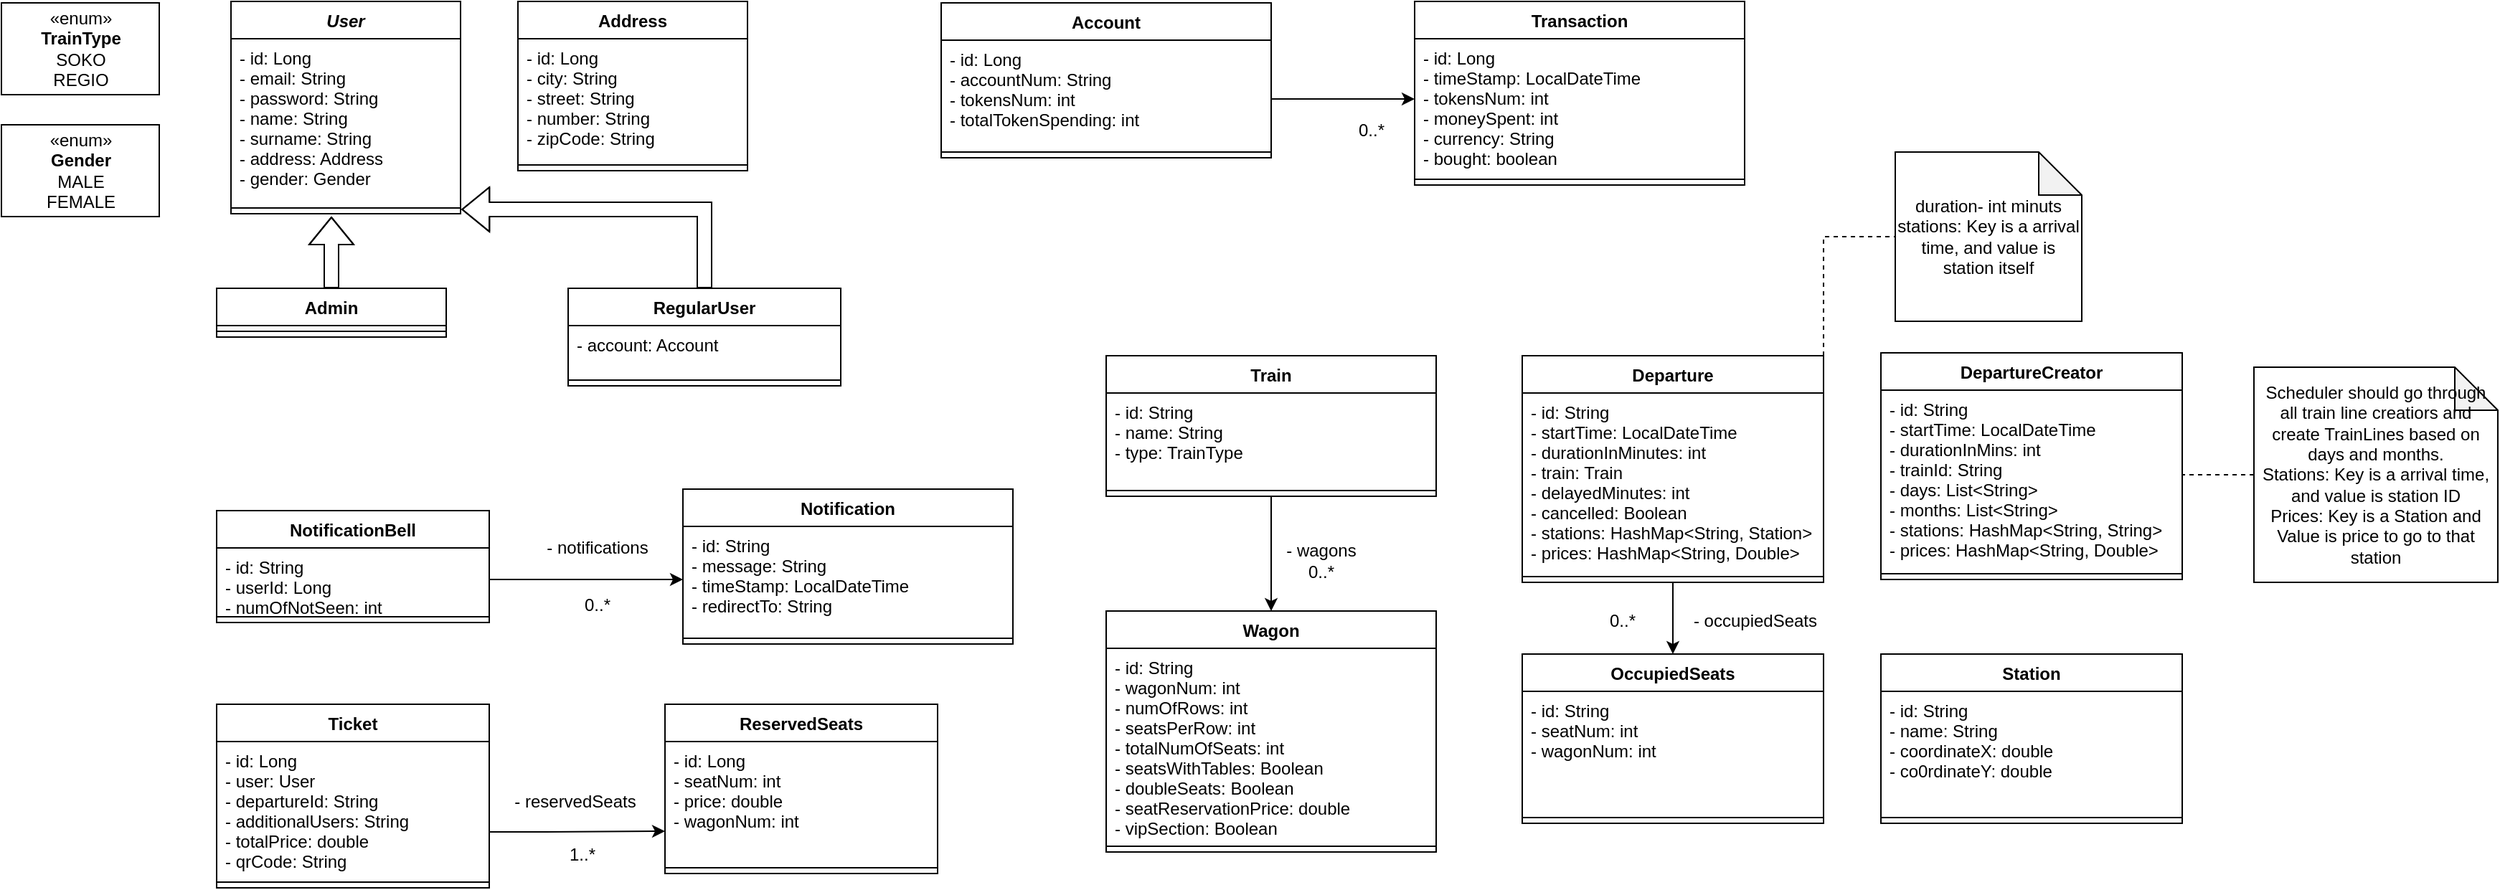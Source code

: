 <mxfile version="21.7.5" type="device">
  <diagram id="QyiR3dw7XH7lVBfc2ZSO" name="Page-1">
    <mxGraphModel dx="1459" dy="877" grid="1" gridSize="10" guides="1" tooltips="1" connect="1" arrows="1" fold="1" page="1" pageScale="1" pageWidth="850" pageHeight="1100" math="0" shadow="0">
      <root>
        <mxCell id="0" />
        <mxCell id="1" parent="0" />
        <mxCell id="7FVc3WeMKuYTPJVrsuWi-1" value="User" style="swimlane;fontStyle=3;align=center;verticalAlign=top;childLayout=stackLayout;horizontal=1;startSize=26;horizontalStack=0;resizeParent=1;resizeParentMax=0;resizeLast=0;collapsible=1;marginBottom=0;movable=0;resizable=0;rotatable=0;deletable=0;editable=0;connectable=0;" parent="1" vertex="1">
          <mxGeometry x="190" y="90" width="160" height="148" as="geometry" />
        </mxCell>
        <mxCell id="7FVc3WeMKuYTPJVrsuWi-2" value="- id: Long&#xa;- email: String&#xa;- password: String&#xa;- name: String&#xa;- surname: String&#xa;- address: Address&#xa;- gender: Gender" style="text;strokeColor=none;fillColor=none;align=left;verticalAlign=top;spacingLeft=4;spacingRight=4;overflow=hidden;rotatable=0;points=[[0,0.5],[1,0.5]];portConstraint=eastwest;" parent="7FVc3WeMKuYTPJVrsuWi-1" vertex="1">
          <mxGeometry y="26" width="160" height="114" as="geometry" />
        </mxCell>
        <mxCell id="7FVc3WeMKuYTPJVrsuWi-3" value="" style="line;strokeWidth=1;fillColor=none;align=left;verticalAlign=middle;spacingTop=-1;spacingLeft=3;spacingRight=3;rotatable=0;labelPosition=right;points=[];portConstraint=eastwest;strokeColor=inherit;" parent="7FVc3WeMKuYTPJVrsuWi-1" vertex="1">
          <mxGeometry y="140" width="160" height="8" as="geometry" />
        </mxCell>
        <mxCell id="7FVc3WeMKuYTPJVrsuWi-6" value="Address" style="swimlane;fontStyle=1;align=center;verticalAlign=top;childLayout=stackLayout;horizontal=1;startSize=26;horizontalStack=0;resizeParent=1;resizeParentMax=0;resizeLast=0;collapsible=1;marginBottom=0;movable=0;resizable=0;rotatable=0;deletable=0;editable=0;connectable=0;" parent="1" vertex="1">
          <mxGeometry x="390" y="90" width="160" height="118" as="geometry" />
        </mxCell>
        <mxCell id="7FVc3WeMKuYTPJVrsuWi-7" value="- id: Long&#xa;- city: String&#xa;- street: String&#xa;- number: String&#xa;- zipCode: String" style="text;strokeColor=none;fillColor=none;align=left;verticalAlign=top;spacingLeft=4;spacingRight=4;overflow=hidden;rotatable=0;points=[[0,0.5],[1,0.5]];portConstraint=eastwest;" parent="7FVc3WeMKuYTPJVrsuWi-6" vertex="1">
          <mxGeometry y="26" width="160" height="84" as="geometry" />
        </mxCell>
        <mxCell id="7FVc3WeMKuYTPJVrsuWi-8" value="" style="line;strokeWidth=1;fillColor=none;align=left;verticalAlign=middle;spacingTop=-1;spacingLeft=3;spacingRight=3;rotatable=0;labelPosition=right;points=[];portConstraint=eastwest;strokeColor=inherit;" parent="7FVc3WeMKuYTPJVrsuWi-6" vertex="1">
          <mxGeometry y="110" width="160" height="8" as="geometry" />
        </mxCell>
        <mxCell id="7FVc3WeMKuYTPJVrsuWi-19" style="edgeStyle=orthogonalEdgeStyle;shape=flexArrow;rounded=0;orthogonalLoop=1;jettySize=auto;html=1;exitX=0.5;exitY=0;exitDx=0;exitDy=0;entryX=1.004;entryY=1.044;entryDx=0;entryDy=0;entryPerimeter=0;" parent="1" source="7FVc3WeMKuYTPJVrsuWi-12" target="7FVc3WeMKuYTPJVrsuWi-2" edge="1">
          <mxGeometry relative="1" as="geometry" />
        </mxCell>
        <mxCell id="7FVc3WeMKuYTPJVrsuWi-12" value="RegularUser" style="swimlane;fontStyle=1;align=center;verticalAlign=top;childLayout=stackLayout;horizontal=1;startSize=26;horizontalStack=0;resizeParent=1;resizeParentMax=0;resizeLast=0;collapsible=1;marginBottom=0;movable=1;resizable=1;rotatable=1;deletable=1;editable=1;connectable=1;" parent="1" vertex="1">
          <mxGeometry x="425" y="290" width="190" height="68" as="geometry" />
        </mxCell>
        <mxCell id="7FVc3WeMKuYTPJVrsuWi-13" value="- account: Account&#xa;" style="text;strokeColor=none;fillColor=none;align=left;verticalAlign=top;spacingLeft=4;spacingRight=4;overflow=hidden;rotatable=0;points=[[0,0.5],[1,0.5]];portConstraint=eastwest;" parent="7FVc3WeMKuYTPJVrsuWi-12" vertex="1">
          <mxGeometry y="26" width="190" height="34" as="geometry" />
        </mxCell>
        <mxCell id="7FVc3WeMKuYTPJVrsuWi-14" value="" style="line;strokeWidth=1;fillColor=none;align=left;verticalAlign=middle;spacingTop=-1;spacingLeft=3;spacingRight=3;rotatable=0;labelPosition=right;points=[];portConstraint=eastwest;strokeColor=inherit;" parent="7FVc3WeMKuYTPJVrsuWi-12" vertex="1">
          <mxGeometry y="60" width="190" height="8" as="geometry" />
        </mxCell>
        <mxCell id="7FVc3WeMKuYTPJVrsuWi-18" style="edgeStyle=orthogonalEdgeStyle;rounded=0;orthogonalLoop=1;jettySize=auto;html=1;shape=flexArrow;" parent="1" source="7FVc3WeMKuYTPJVrsuWi-15" edge="1">
          <mxGeometry relative="1" as="geometry">
            <mxPoint x="260" y="240" as="targetPoint" />
          </mxGeometry>
        </mxCell>
        <mxCell id="7FVc3WeMKuYTPJVrsuWi-15" value="Admin" style="swimlane;fontStyle=1;align=center;verticalAlign=top;childLayout=stackLayout;horizontal=1;startSize=26;horizontalStack=0;resizeParent=1;resizeParentMax=0;resizeLast=0;collapsible=1;marginBottom=0;movable=1;resizable=1;rotatable=1;deletable=1;editable=1;connectable=1;" parent="1" vertex="1">
          <mxGeometry x="180" y="290" width="160" height="34" as="geometry" />
        </mxCell>
        <mxCell id="7FVc3WeMKuYTPJVrsuWi-17" value="" style="line;strokeWidth=1;fillColor=none;align=left;verticalAlign=middle;spacingTop=-1;spacingLeft=3;spacingRight=3;rotatable=0;labelPosition=right;points=[];portConstraint=eastwest;strokeColor=inherit;" parent="7FVc3WeMKuYTPJVrsuWi-15" vertex="1">
          <mxGeometry y="26" width="160" height="8" as="geometry" />
        </mxCell>
        <mxCell id="7FVc3WeMKuYTPJVrsuWi-38" style="edgeStyle=orthogonalEdgeStyle;rounded=0;orthogonalLoop=1;jettySize=auto;html=1;exitX=1;exitY=0.5;exitDx=0;exitDy=0;" parent="1" source="7FVc3WeMKuYTPJVrsuWi-30" target="7FVc3WeMKuYTPJVrsuWi-36" edge="1">
          <mxGeometry relative="1" as="geometry">
            <Array as="points">
              <mxPoint x="915" y="158" />
            </Array>
          </mxGeometry>
        </mxCell>
        <mxCell id="7FVc3WeMKuYTPJVrsuWi-29" value="Account" style="swimlane;fontStyle=1;align=center;verticalAlign=top;childLayout=stackLayout;horizontal=1;startSize=26;horizontalStack=0;resizeParent=1;resizeParentMax=0;resizeLast=0;collapsible=1;marginBottom=0;movable=1;resizable=1;rotatable=1;deletable=1;editable=1;connectable=1;" parent="1" vertex="1">
          <mxGeometry x="685" y="91" width="230" height="108" as="geometry" />
        </mxCell>
        <mxCell id="7FVc3WeMKuYTPJVrsuWi-30" value="- id: Long&#xa;- accountNum: String&#xa;- tokensNum: int&#xa;- totalTokenSpending: int" style="text;strokeColor=none;fillColor=none;align=left;verticalAlign=top;spacingLeft=4;spacingRight=4;overflow=hidden;rotatable=0;points=[[0,0.5],[1,0.5]];portConstraint=eastwest;" parent="7FVc3WeMKuYTPJVrsuWi-29" vertex="1">
          <mxGeometry y="26" width="230" height="74" as="geometry" />
        </mxCell>
        <mxCell id="7FVc3WeMKuYTPJVrsuWi-31" value="" style="line;strokeWidth=1;fillColor=none;align=left;verticalAlign=middle;spacingTop=-1;spacingLeft=3;spacingRight=3;rotatable=0;labelPosition=right;points=[];portConstraint=eastwest;strokeColor=inherit;" parent="7FVc3WeMKuYTPJVrsuWi-29" vertex="1">
          <mxGeometry y="100" width="230" height="8" as="geometry" />
        </mxCell>
        <mxCell id="7FVc3WeMKuYTPJVrsuWi-35" value="Transaction" style="swimlane;fontStyle=1;align=center;verticalAlign=top;childLayout=stackLayout;horizontal=1;startSize=26;horizontalStack=0;resizeParent=1;resizeParentMax=0;resizeLast=0;collapsible=1;marginBottom=0;movable=1;resizable=1;rotatable=1;deletable=1;editable=1;connectable=1;" parent="1" vertex="1">
          <mxGeometry x="1015" y="90" width="230" height="128" as="geometry" />
        </mxCell>
        <mxCell id="7FVc3WeMKuYTPJVrsuWi-36" value="- id: Long&#xa;- timeStamp: LocalDateTime&#xa;- tokensNum: int&#xa;- moneySpent: int&#xa;- currency: String&#xa;- bought: boolean" style="text;strokeColor=none;fillColor=none;align=left;verticalAlign=top;spacingLeft=4;spacingRight=4;overflow=hidden;rotatable=0;points=[[0,0.5],[1,0.5]];portConstraint=eastwest;" parent="7FVc3WeMKuYTPJVrsuWi-35" vertex="1">
          <mxGeometry y="26" width="230" height="94" as="geometry" />
        </mxCell>
        <mxCell id="7FVc3WeMKuYTPJVrsuWi-37" value="" style="line;strokeWidth=1;fillColor=none;align=left;verticalAlign=middle;spacingTop=-1;spacingLeft=3;spacingRight=3;rotatable=0;labelPosition=right;points=[];portConstraint=eastwest;strokeColor=inherit;" parent="7FVc3WeMKuYTPJVrsuWi-35" vertex="1">
          <mxGeometry y="120" width="230" height="8" as="geometry" />
        </mxCell>
        <mxCell id="7FVc3WeMKuYTPJVrsuWi-39" value="0..*" style="text;html=1;strokeColor=none;fillColor=none;align=center;verticalAlign=middle;whiteSpace=wrap;rounded=0;" parent="1" vertex="1">
          <mxGeometry x="955" y="165" width="60" height="30" as="geometry" />
        </mxCell>
        <mxCell id="7FVc3WeMKuYTPJVrsuWi-52" style="edgeStyle=orthogonalEdgeStyle;rounded=0;orthogonalLoop=1;jettySize=auto;html=1;" parent="1" source="7FVc3WeMKuYTPJVrsuWi-43" target="7FVc3WeMKuYTPJVrsuWi-46" edge="1">
          <mxGeometry relative="1" as="geometry" />
        </mxCell>
        <mxCell id="7FVc3WeMKuYTPJVrsuWi-43" value="Train" style="swimlane;fontStyle=1;align=center;verticalAlign=top;childLayout=stackLayout;horizontal=1;startSize=26;horizontalStack=0;resizeParent=1;resizeParentMax=0;resizeLast=0;collapsible=1;marginBottom=0;movable=1;resizable=1;rotatable=1;deletable=1;editable=1;connectable=1;" parent="1" vertex="1">
          <mxGeometry x="800" y="337" width="230" height="98" as="geometry" />
        </mxCell>
        <mxCell id="7FVc3WeMKuYTPJVrsuWi-44" value="- id: String&#xa;- name: String&#xa;- type: TrainType" style="text;strokeColor=none;fillColor=none;align=left;verticalAlign=top;spacingLeft=4;spacingRight=4;overflow=hidden;rotatable=0;points=[[0,0.5],[1,0.5]];portConstraint=eastwest;" parent="7FVc3WeMKuYTPJVrsuWi-43" vertex="1">
          <mxGeometry y="26" width="230" height="64" as="geometry" />
        </mxCell>
        <mxCell id="7FVc3WeMKuYTPJVrsuWi-45" value="" style="line;strokeWidth=1;fillColor=none;align=left;verticalAlign=middle;spacingTop=-1;spacingLeft=3;spacingRight=3;rotatable=0;labelPosition=right;points=[];portConstraint=eastwest;strokeColor=inherit;" parent="7FVc3WeMKuYTPJVrsuWi-43" vertex="1">
          <mxGeometry y="90" width="230" height="8" as="geometry" />
        </mxCell>
        <mxCell id="7FVc3WeMKuYTPJVrsuWi-46" value="Wagon" style="swimlane;fontStyle=1;align=center;verticalAlign=top;childLayout=stackLayout;horizontal=1;startSize=26;horizontalStack=0;resizeParent=1;resizeParentMax=0;resizeLast=0;collapsible=1;marginBottom=0;movable=1;resizable=1;rotatable=1;deletable=1;editable=1;connectable=1;" parent="1" vertex="1">
          <mxGeometry x="800" y="515" width="230" height="168" as="geometry" />
        </mxCell>
        <mxCell id="7FVc3WeMKuYTPJVrsuWi-47" value="- id: String&#xa;- wagonNum: int&#xa;- numOfRows: int&#xa;- seatsPerRow: int&#xa;- totalNumOfSeats: int&#xa;- seatsWithTables: Boolean&#xa;- doubleSeats: Boolean&#xa;- seatReservationPrice: double&#xa;- vipSection: Boolean" style="text;strokeColor=none;fillColor=none;align=left;verticalAlign=top;spacingLeft=4;spacingRight=4;overflow=hidden;rotatable=0;points=[[0,0.5],[1,0.5]];portConstraint=eastwest;" parent="7FVc3WeMKuYTPJVrsuWi-46" vertex="1">
          <mxGeometry y="26" width="230" height="134" as="geometry" />
        </mxCell>
        <mxCell id="7FVc3WeMKuYTPJVrsuWi-48" value="" style="line;strokeWidth=1;fillColor=none;align=left;verticalAlign=middle;spacingTop=-1;spacingLeft=3;spacingRight=3;rotatable=0;labelPosition=right;points=[];portConstraint=eastwest;strokeColor=inherit;" parent="7FVc3WeMKuYTPJVrsuWi-46" vertex="1">
          <mxGeometry y="160" width="230" height="8" as="geometry" />
        </mxCell>
        <mxCell id="7FVc3WeMKuYTPJVrsuWi-51" value="«enum»&lt;br&gt;&lt;b&gt;TrainType&lt;br&gt;&lt;/b&gt;SOKO&lt;br&gt;REGIO" style="html=1;" parent="1" vertex="1">
          <mxGeometry x="30" y="91" width="110" height="64" as="geometry" />
        </mxCell>
        <mxCell id="7FVc3WeMKuYTPJVrsuWi-54" value="- wagons&lt;br&gt;0..*" style="text;html=1;strokeColor=none;fillColor=none;align=center;verticalAlign=middle;whiteSpace=wrap;rounded=0;" parent="1" vertex="1">
          <mxGeometry x="920" y="465" width="60" height="30" as="geometry" />
        </mxCell>
        <mxCell id="7FVc3WeMKuYTPJVrsuWi-55" value="Station" style="swimlane;fontStyle=1;align=center;verticalAlign=top;childLayout=stackLayout;horizontal=1;startSize=26;horizontalStack=0;resizeParent=1;resizeParentMax=0;resizeLast=0;collapsible=1;marginBottom=0;movable=1;resizable=1;rotatable=1;deletable=1;editable=1;connectable=1;" parent="1" vertex="1">
          <mxGeometry x="1340" y="545" width="210" height="118" as="geometry" />
        </mxCell>
        <mxCell id="7FVc3WeMKuYTPJVrsuWi-56" value="- id: String&#xa;- name: String&#xa;- coordinateX: double&#xa;- co0rdinateY: double" style="text;strokeColor=none;fillColor=none;align=left;verticalAlign=top;spacingLeft=4;spacingRight=4;overflow=hidden;rotatable=0;points=[[0,0.5],[1,0.5]];portConstraint=eastwest;" parent="7FVc3WeMKuYTPJVrsuWi-55" vertex="1">
          <mxGeometry y="26" width="210" height="84" as="geometry" />
        </mxCell>
        <mxCell id="7FVc3WeMKuYTPJVrsuWi-57" value="" style="line;strokeWidth=1;fillColor=none;align=left;verticalAlign=middle;spacingTop=-1;spacingLeft=3;spacingRight=3;rotatable=0;labelPosition=right;points=[];portConstraint=eastwest;strokeColor=inherit;" parent="7FVc3WeMKuYTPJVrsuWi-55" vertex="1">
          <mxGeometry y="110" width="210" height="8" as="geometry" />
        </mxCell>
        <mxCell id="7FVc3WeMKuYTPJVrsuWi-64" style="edgeStyle=orthogonalEdgeStyle;rounded=0;orthogonalLoop=1;jettySize=auto;html=1;exitX=1;exitY=0;exitDx=0;exitDy=0;entryX=0;entryY=0.5;entryDx=0;entryDy=0;entryPerimeter=0;dashed=1;endArrow=none;endFill=0;" parent="1" source="7FVc3WeMKuYTPJVrsuWi-58" target="7FVc3WeMKuYTPJVrsuWi-63" edge="1">
          <mxGeometry relative="1" as="geometry" />
        </mxCell>
        <mxCell id="7FVc3WeMKuYTPJVrsuWi-117" style="edgeStyle=orthogonalEdgeStyle;rounded=0;orthogonalLoop=1;jettySize=auto;html=1;endArrow=classic;endFill=1;" parent="1" source="7FVc3WeMKuYTPJVrsuWi-58" target="7FVc3WeMKuYTPJVrsuWi-114" edge="1">
          <mxGeometry relative="1" as="geometry" />
        </mxCell>
        <mxCell id="7FVc3WeMKuYTPJVrsuWi-58" value="Departure" style="swimlane;fontStyle=1;align=center;verticalAlign=top;childLayout=stackLayout;horizontal=1;startSize=26;horizontalStack=0;resizeParent=1;resizeParentMax=0;resizeLast=0;collapsible=1;marginBottom=0;movable=1;resizable=1;rotatable=1;deletable=1;editable=1;connectable=1;" parent="1" vertex="1">
          <mxGeometry x="1090" y="337" width="210" height="158" as="geometry" />
        </mxCell>
        <mxCell id="7FVc3WeMKuYTPJVrsuWi-59" value="- id: String&#xa;- startTime: LocalDateTime&#xa;- durationInMinutes: int&#xa;- train: Train&#xa;- delayedMinutes: int&#xa;- cancelled: Boolean&#xa;- stations: HashMap&lt;String, Station&gt;&#xa;- prices: HashMap&lt;String, Double&gt;&#xa;&#xa;" style="text;strokeColor=none;fillColor=none;align=left;verticalAlign=top;spacingLeft=4;spacingRight=4;overflow=hidden;rotatable=0;points=[[0,0.5],[1,0.5]];portConstraint=eastwest;" parent="7FVc3WeMKuYTPJVrsuWi-58" vertex="1">
          <mxGeometry y="26" width="210" height="124" as="geometry" />
        </mxCell>
        <mxCell id="7FVc3WeMKuYTPJVrsuWi-60" value="" style="line;strokeWidth=1;fillColor=none;align=left;verticalAlign=middle;spacingTop=-1;spacingLeft=3;spacingRight=3;rotatable=0;labelPosition=right;points=[];portConstraint=eastwest;strokeColor=inherit;" parent="7FVc3WeMKuYTPJVrsuWi-58" vertex="1">
          <mxGeometry y="150" width="210" height="8" as="geometry" />
        </mxCell>
        <mxCell id="7FVc3WeMKuYTPJVrsuWi-63" value="duration- int minuts&lt;br&gt;stations: Key is a arrival time, and value is station itself" style="shape=note;whiteSpace=wrap;html=1;backgroundOutline=1;darkOpacity=0.05;" parent="1" vertex="1">
          <mxGeometry x="1350" y="195" width="130" height="118" as="geometry" />
        </mxCell>
        <mxCell id="7FVc3WeMKuYTPJVrsuWi-65" value="DepartureCreator" style="swimlane;fontStyle=1;align=center;verticalAlign=top;childLayout=stackLayout;horizontal=1;startSize=26;horizontalStack=0;resizeParent=1;resizeParentMax=0;resizeLast=0;collapsible=1;marginBottom=0;movable=1;resizable=1;rotatable=1;deletable=1;editable=1;connectable=1;" parent="1" vertex="1">
          <mxGeometry x="1340" y="335" width="210" height="158" as="geometry" />
        </mxCell>
        <mxCell id="7FVc3WeMKuYTPJVrsuWi-66" value="- id: String&#xa;- startTime: LocalDateTime&#xa;- durationInMins: int&#xa;- trainId: String&#xa;- days: List&lt;String&gt;&#xa;- months: List&lt;String&gt;&#xa;- stations: HashMap&lt;String, String&gt;&#xa;- prices: HashMap&lt;String, Double&gt;" style="text;strokeColor=none;fillColor=none;align=left;verticalAlign=top;spacingLeft=4;spacingRight=4;overflow=hidden;rotatable=0;points=[[0,0.5],[1,0.5]];portConstraint=eastwest;" parent="7FVc3WeMKuYTPJVrsuWi-65" vertex="1">
          <mxGeometry y="26" width="210" height="124" as="geometry" />
        </mxCell>
        <mxCell id="7FVc3WeMKuYTPJVrsuWi-67" value="" style="line;strokeWidth=1;fillColor=none;align=left;verticalAlign=middle;spacingTop=-1;spacingLeft=3;spacingRight=3;rotatable=0;labelPosition=right;points=[];portConstraint=eastwest;strokeColor=inherit;" parent="7FVc3WeMKuYTPJVrsuWi-65" vertex="1">
          <mxGeometry y="150" width="210" height="8" as="geometry" />
        </mxCell>
        <mxCell id="7FVc3WeMKuYTPJVrsuWi-107" style="edgeStyle=orthogonalEdgeStyle;rounded=0;orthogonalLoop=1;jettySize=auto;html=1;endArrow=none;endFill=0;dashed=1;" parent="1" source="7FVc3WeMKuYTPJVrsuWi-68" edge="1">
          <mxGeometry relative="1" as="geometry">
            <mxPoint x="1550" y="420" as="targetPoint" />
          </mxGeometry>
        </mxCell>
        <mxCell id="7FVc3WeMKuYTPJVrsuWi-68" value="Scheduler should go through all train line creatiors and create TrainLines based on days and months.&lt;br&gt;Stations: Key is a arrival time, and value is station ID&lt;br&gt;Prices: Key is a Station and Value is price to go to that station" style="shape=note;whiteSpace=wrap;html=1;backgroundOutline=1;darkOpacity=0.05;" parent="1" vertex="1">
          <mxGeometry x="1600" y="345" width="170" height="150" as="geometry" />
        </mxCell>
        <mxCell id="7FVc3WeMKuYTPJVrsuWi-84" value="Notification" style="swimlane;fontStyle=1;align=center;verticalAlign=top;childLayout=stackLayout;horizontal=1;startSize=26;horizontalStack=0;resizeParent=1;resizeParentMax=0;resizeLast=0;collapsible=1;marginBottom=0;movable=1;resizable=1;rotatable=1;deletable=1;editable=1;connectable=1;" parent="1" vertex="1">
          <mxGeometry x="505" y="430" width="230" height="108" as="geometry" />
        </mxCell>
        <mxCell id="7FVc3WeMKuYTPJVrsuWi-85" value="- id: String&#xa;- message: String&#xa;- timeStamp: LocalDateTime&#xa;- redirectTo: String" style="text;strokeColor=none;fillColor=none;align=left;verticalAlign=top;spacingLeft=4;spacingRight=4;overflow=hidden;rotatable=0;points=[[0,0.5],[1,0.5]];portConstraint=eastwest;" parent="7FVc3WeMKuYTPJVrsuWi-84" vertex="1">
          <mxGeometry y="26" width="230" height="74" as="geometry" />
        </mxCell>
        <mxCell id="7FVc3WeMKuYTPJVrsuWi-86" value="" style="line;strokeWidth=1;fillColor=none;align=left;verticalAlign=middle;spacingTop=-1;spacingLeft=3;spacingRight=3;rotatable=0;labelPosition=right;points=[];portConstraint=eastwest;strokeColor=inherit;" parent="7FVc3WeMKuYTPJVrsuWi-84" vertex="1">
          <mxGeometry y="100" width="230" height="8" as="geometry" />
        </mxCell>
        <mxCell id="7FVc3WeMKuYTPJVrsuWi-91" value="NotificationBell" style="swimlane;fontStyle=1;align=center;verticalAlign=top;childLayout=stackLayout;horizontal=1;startSize=26;horizontalStack=0;resizeParent=1;resizeParentMax=0;resizeLast=0;collapsible=1;marginBottom=0;movable=1;resizable=1;rotatable=1;deletable=1;editable=1;connectable=1;" parent="1" vertex="1">
          <mxGeometry x="180" y="445" width="190" height="78" as="geometry" />
        </mxCell>
        <mxCell id="7FVc3WeMKuYTPJVrsuWi-92" value="- id: String&#xa;- userId: Long&#xa;- numOfNotSeen: int" style="text;strokeColor=none;fillColor=none;align=left;verticalAlign=top;spacingLeft=4;spacingRight=4;overflow=hidden;rotatable=0;points=[[0,0.5],[1,0.5]];portConstraint=eastwest;" parent="7FVc3WeMKuYTPJVrsuWi-91" vertex="1">
          <mxGeometry y="26" width="190" height="44" as="geometry" />
        </mxCell>
        <mxCell id="7FVc3WeMKuYTPJVrsuWi-93" value="" style="line;strokeWidth=1;fillColor=none;align=left;verticalAlign=middle;spacingTop=-1;spacingLeft=3;spacingRight=3;rotatable=0;labelPosition=right;points=[];portConstraint=eastwest;strokeColor=inherit;" parent="7FVc3WeMKuYTPJVrsuWi-91" vertex="1">
          <mxGeometry y="70" width="190" height="8" as="geometry" />
        </mxCell>
        <mxCell id="7FVc3WeMKuYTPJVrsuWi-94" style="edgeStyle=orthogonalEdgeStyle;rounded=0;orthogonalLoop=1;jettySize=auto;html=1;exitX=1;exitY=0.5;exitDx=0;exitDy=0;endArrow=classic;endFill=1;" parent="1" source="7FVc3WeMKuYTPJVrsuWi-92" target="7FVc3WeMKuYTPJVrsuWi-85" edge="1">
          <mxGeometry relative="1" as="geometry">
            <Array as="points">
              <mxPoint x="395" y="493" />
            </Array>
          </mxGeometry>
        </mxCell>
        <mxCell id="7FVc3WeMKuYTPJVrsuWi-95" value="- notifications" style="text;html=1;strokeColor=none;fillColor=none;align=center;verticalAlign=middle;whiteSpace=wrap;rounded=0;" parent="1" vertex="1">
          <mxGeometry x="402.5" y="456" width="85" height="30" as="geometry" />
        </mxCell>
        <mxCell id="7FVc3WeMKuYTPJVrsuWi-96" value="0..*" style="text;html=1;strokeColor=none;fillColor=none;align=center;verticalAlign=middle;whiteSpace=wrap;rounded=0;" parent="1" vertex="1">
          <mxGeometry x="402.5" y="496" width="85" height="30" as="geometry" />
        </mxCell>
        <mxCell id="7FVc3WeMKuYTPJVrsuWi-99" value="Ticket" style="swimlane;fontStyle=1;align=center;verticalAlign=top;childLayout=stackLayout;horizontal=1;startSize=26;horizontalStack=0;resizeParent=1;resizeParentMax=0;resizeLast=0;collapsible=1;marginBottom=0;movable=1;resizable=1;rotatable=1;deletable=1;editable=1;connectable=1;" parent="1" vertex="1">
          <mxGeometry x="180" y="580" width="190" height="128" as="geometry" />
        </mxCell>
        <mxCell id="7FVc3WeMKuYTPJVrsuWi-100" value="- id: Long&#xa;- user: User&#xa;- departureId: String&#xa;- additionalUsers: String&#xa;- totalPrice: double&#xa;- qrCode: String" style="text;strokeColor=none;fillColor=none;align=left;verticalAlign=top;spacingLeft=4;spacingRight=4;overflow=hidden;rotatable=0;points=[[0,0.5],[1,0.5]];portConstraint=eastwest;" parent="7FVc3WeMKuYTPJVrsuWi-99" vertex="1">
          <mxGeometry y="26" width="190" height="94" as="geometry" />
        </mxCell>
        <mxCell id="7FVc3WeMKuYTPJVrsuWi-101" value="" style="line;strokeWidth=1;fillColor=none;align=left;verticalAlign=middle;spacingTop=-1;spacingLeft=3;spacingRight=3;rotatable=0;labelPosition=right;points=[];portConstraint=eastwest;strokeColor=inherit;" parent="7FVc3WeMKuYTPJVrsuWi-99" vertex="1">
          <mxGeometry y="120" width="190" height="8" as="geometry" />
        </mxCell>
        <mxCell id="7FVc3WeMKuYTPJVrsuWi-108" value="ReservedSeats" style="swimlane;fontStyle=1;align=center;verticalAlign=top;childLayout=stackLayout;horizontal=1;startSize=26;horizontalStack=0;resizeParent=1;resizeParentMax=0;resizeLast=0;collapsible=1;marginBottom=0;movable=1;resizable=1;rotatable=1;deletable=1;editable=1;connectable=1;" parent="1" vertex="1">
          <mxGeometry x="492.5" y="580" width="190" height="118" as="geometry" />
        </mxCell>
        <mxCell id="7FVc3WeMKuYTPJVrsuWi-109" value="- id: Long&#xa;- seatNum: int&#xa;- price: double&#xa;- wagonNum: int" style="text;strokeColor=none;fillColor=none;align=left;verticalAlign=top;spacingLeft=4;spacingRight=4;overflow=hidden;rotatable=0;points=[[0,0.5],[1,0.5]];portConstraint=eastwest;" parent="7FVc3WeMKuYTPJVrsuWi-108" vertex="1">
          <mxGeometry y="26" width="190" height="84" as="geometry" />
        </mxCell>
        <mxCell id="7FVc3WeMKuYTPJVrsuWi-110" value="" style="line;strokeWidth=1;fillColor=none;align=left;verticalAlign=middle;spacingTop=-1;spacingLeft=3;spacingRight=3;rotatable=0;labelPosition=right;points=[];portConstraint=eastwest;strokeColor=inherit;" parent="7FVc3WeMKuYTPJVrsuWi-108" vertex="1">
          <mxGeometry y="110" width="190" height="8" as="geometry" />
        </mxCell>
        <mxCell id="7FVc3WeMKuYTPJVrsuWi-111" style="edgeStyle=orthogonalEdgeStyle;rounded=0;orthogonalLoop=1;jettySize=auto;html=1;entryX=0;entryY=0.75;entryDx=0;entryDy=0;endArrow=classic;endFill=1;" parent="1" source="7FVc3WeMKuYTPJVrsuWi-100" target="7FVc3WeMKuYTPJVrsuWi-108" edge="1">
          <mxGeometry relative="1" as="geometry">
            <Array as="points">
              <mxPoint x="410" y="669" />
              <mxPoint x="410" y="669" />
            </Array>
          </mxGeometry>
        </mxCell>
        <mxCell id="7FVc3WeMKuYTPJVrsuWi-112" value="1..*" style="text;html=1;strokeColor=none;fillColor=none;align=center;verticalAlign=middle;whiteSpace=wrap;rounded=0;" parent="1" vertex="1">
          <mxGeometry x="405" y="670" width="60" height="30" as="geometry" />
        </mxCell>
        <mxCell id="7FVc3WeMKuYTPJVrsuWi-113" value="- reservedSeats" style="text;html=1;strokeColor=none;fillColor=none;align=center;verticalAlign=middle;whiteSpace=wrap;rounded=0;" parent="1" vertex="1">
          <mxGeometry x="380" y="633" width="100" height="30" as="geometry" />
        </mxCell>
        <mxCell id="7FVc3WeMKuYTPJVrsuWi-114" value="OccupiedSeats" style="swimlane;fontStyle=1;align=center;verticalAlign=top;childLayout=stackLayout;horizontal=1;startSize=26;horizontalStack=0;resizeParent=1;resizeParentMax=0;resizeLast=0;collapsible=1;marginBottom=0;movable=1;resizable=1;rotatable=1;deletable=1;editable=1;connectable=1;" parent="1" vertex="1">
          <mxGeometry x="1090" y="545" width="210" height="118" as="geometry" />
        </mxCell>
        <mxCell id="7FVc3WeMKuYTPJVrsuWi-115" value="- id: String&#xa;- seatNum: int&#xa;- wagonNum: int" style="text;strokeColor=none;fillColor=none;align=left;verticalAlign=top;spacingLeft=4;spacingRight=4;overflow=hidden;rotatable=0;points=[[0,0.5],[1,0.5]];portConstraint=eastwest;" parent="7FVc3WeMKuYTPJVrsuWi-114" vertex="1">
          <mxGeometry y="26" width="210" height="84" as="geometry" />
        </mxCell>
        <mxCell id="7FVc3WeMKuYTPJVrsuWi-116" value="" style="line;strokeWidth=1;fillColor=none;align=left;verticalAlign=middle;spacingTop=-1;spacingLeft=3;spacingRight=3;rotatable=0;labelPosition=right;points=[];portConstraint=eastwest;strokeColor=inherit;" parent="7FVc3WeMKuYTPJVrsuWi-114" vertex="1">
          <mxGeometry y="110" width="210" height="8" as="geometry" />
        </mxCell>
        <mxCell id="7FVc3WeMKuYTPJVrsuWi-118" value="- occupiedSeats" style="text;html=1;strokeColor=none;fillColor=none;align=center;verticalAlign=middle;whiteSpace=wrap;rounded=0;" parent="1" vertex="1">
          <mxGeometry x="1205" y="507" width="95" height="30" as="geometry" />
        </mxCell>
        <mxCell id="7FVc3WeMKuYTPJVrsuWi-119" value="0..*" style="text;html=1;strokeColor=none;fillColor=none;align=center;verticalAlign=middle;whiteSpace=wrap;rounded=0;" parent="1" vertex="1">
          <mxGeometry x="1130" y="507" width="60" height="30" as="geometry" />
        </mxCell>
        <mxCell id="zYRJWL4uUYDDXgaBuuwR-2" value="«enum»&lt;br&gt;&lt;b&gt;Gender&lt;br&gt;&lt;/b&gt;MALE&lt;br&gt;FEMALE" style="html=1;" vertex="1" parent="1">
          <mxGeometry x="30" y="176" width="110" height="64" as="geometry" />
        </mxCell>
      </root>
    </mxGraphModel>
  </diagram>
</mxfile>
